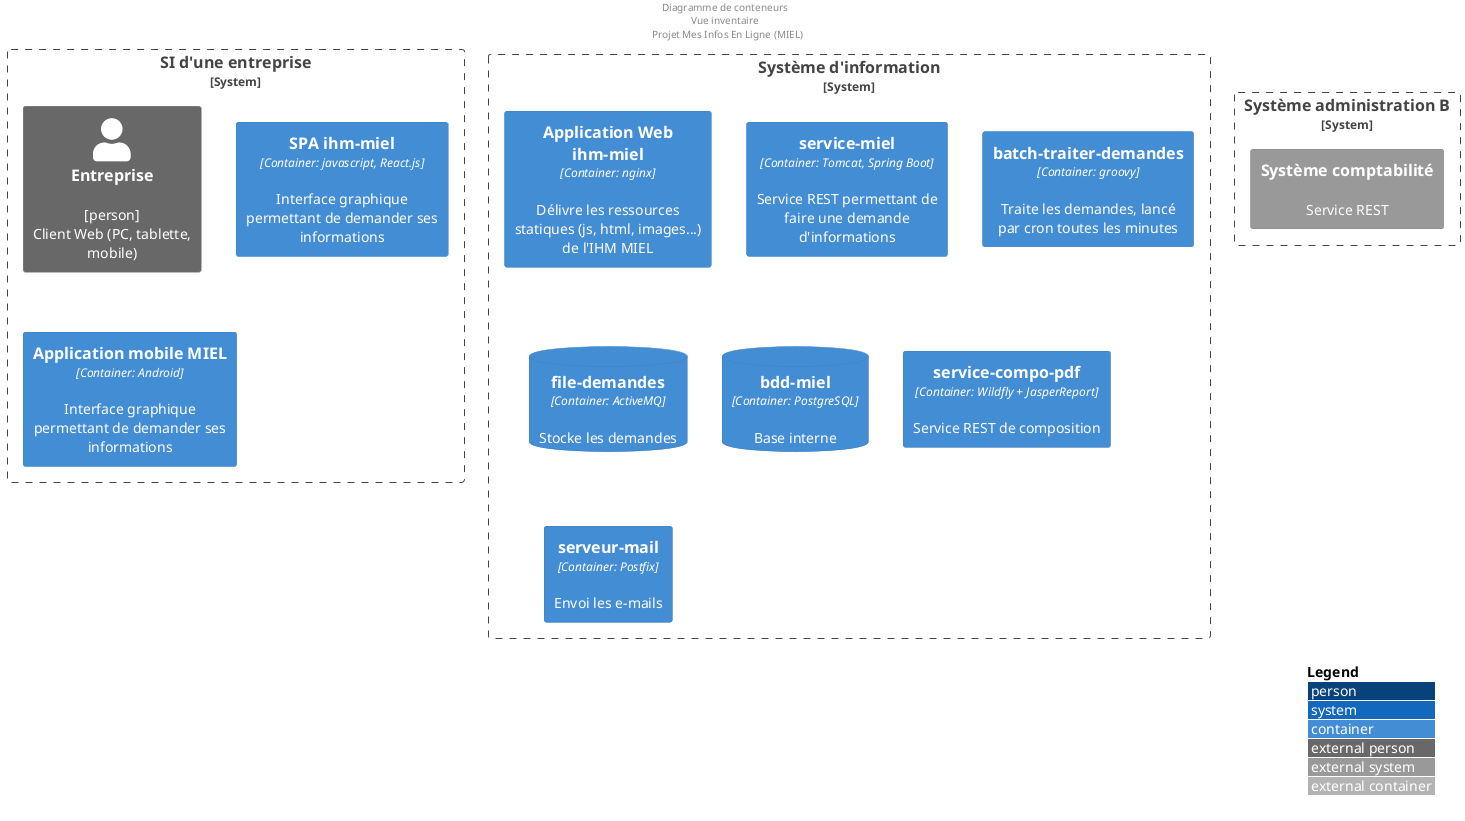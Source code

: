 @startuml archi-applicative-detaillee-inventaire
!include <C4/C4_Container>
header Diagramme de conteneurs \nVue inventaire \n Projet Mes Infos En Ligne (MIEL)
LAYOUT_WITH_LEGEND()

System_Boundary(company_system, "SI d'une entreprise") {
  Person_Ext(entreprise, "Entreprise","[person] \nClient Web (PC, tablette, mobile)")
  Container(spa, "SPA ihm-miel", "Container: javascript, React.js","Interface graphique permettant de demander ses informations")
  Container(mobile, "Application mobile MIEL", "Container: Android","Interface graphique permettant de demander ses informations")
}

System_Boundary(administration, "Système administration B") {
    System_Ext(scompta, "Système comptabilité","Service REST") 
}

System_Boundary(si, "Système d'information"){
    Container(resources_statiques, "Application Web ihm-miel", "Container: nginx","Délivre les ressources statiques (js, html, images...) de l'IHM MIEL")
    Container(sm, "service-miel", "Container: Tomcat, Spring Boot","Service REST permettant de faire une demande d'informations")
    Container(batch, "batch-traiter-demandes", "Container: groovy","Traite les demandes, lancé par cron toutes les minutes")
    ContainerDb(file,"file-demandes","Container: ActiveMQ","Stocke les demandes")
    ContainerDb(bdd,"bdd-miel","Container: PostgreSQL","Base interne")
    Container(compo,"service-compo-pdf","Container: Wildfly + JasperReport", "Service REST de composition")
    Container(smails,"serveur-mail","Container: Postfix","Envoi les e-mails")     
}
@enduml


